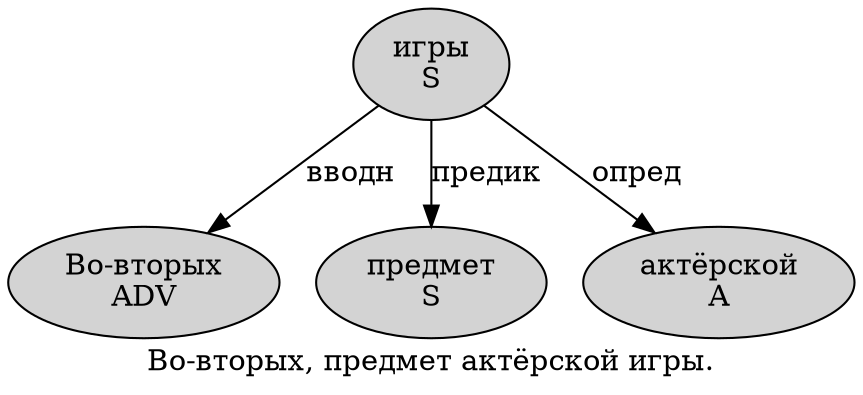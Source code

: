 digraph SENTENCE_3474 {
	graph [label="Во-вторых, предмет актёрской игры."]
	node [style=filled]
		0 [label="Во-вторых
ADV" color="" fillcolor=lightgray penwidth=1 shape=ellipse]
		2 [label="предмет
S" color="" fillcolor=lightgray penwidth=1 shape=ellipse]
		3 [label="актёрской
A" color="" fillcolor=lightgray penwidth=1 shape=ellipse]
		4 [label="игры
S" color="" fillcolor=lightgray penwidth=1 shape=ellipse]
			4 -> 0 [label="вводн"]
			4 -> 2 [label="предик"]
			4 -> 3 [label="опред"]
}